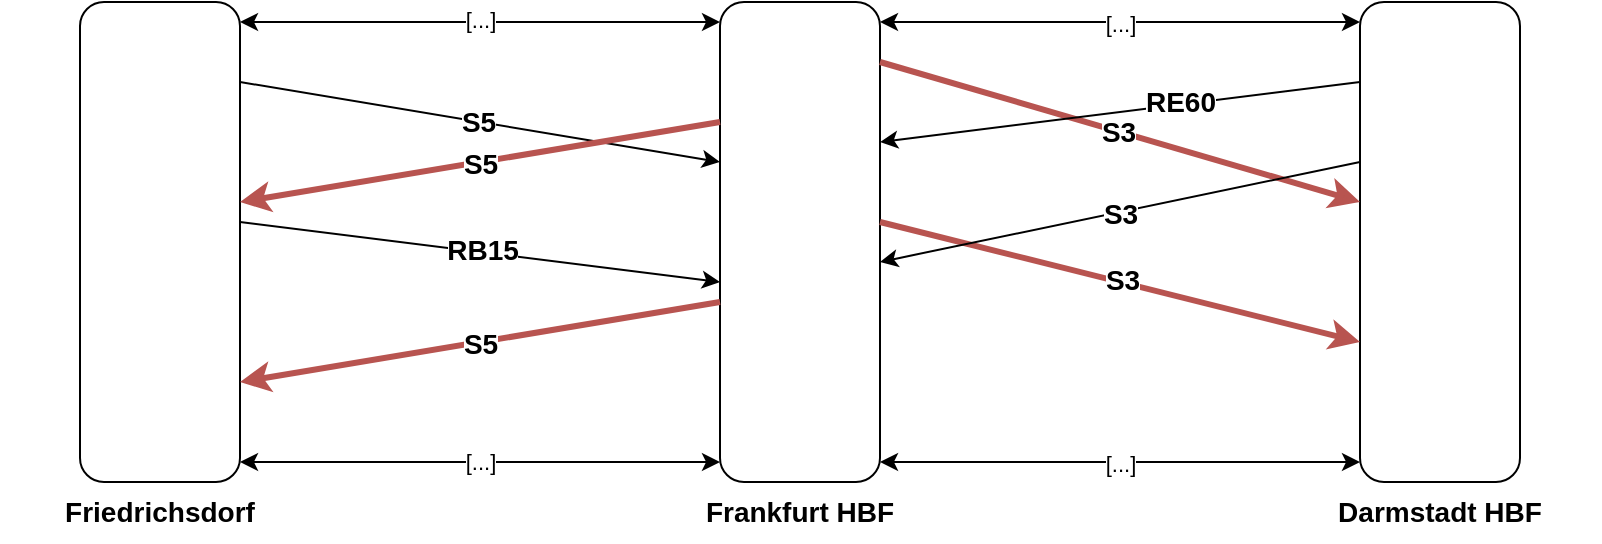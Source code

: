 <mxfile version="22.1.16" type="device">
  <diagram name="Page-1" id="7R23muGsExu0PN3QFVto">
    <mxGraphModel dx="989" dy="582" grid="1" gridSize="10" guides="1" tooltips="1" connect="1" arrows="1" fold="1" page="1" pageScale="1" pageWidth="827" pageHeight="1169" math="0" shadow="0">
      <root>
        <mxCell id="0" />
        <mxCell id="1" parent="0" />
        <mxCell id="oZ9E88WySeWtFIgprQ5E-4" value="Friedrichsdorf" style="text;html=1;strokeColor=none;fillColor=none;align=center;verticalAlign=middle;whiteSpace=wrap;rounded=0;fontSize=14;fontStyle=1" parent="1" vertex="1">
          <mxGeometry y="280" width="160" height="30" as="geometry" />
        </mxCell>
        <mxCell id="oZ9E88WySeWtFIgprQ5E-6" value="Frankfurt HBF" style="text;html=1;strokeColor=none;fillColor=none;align=center;verticalAlign=middle;whiteSpace=wrap;rounded=0;fontSize=14;fontStyle=1" parent="1" vertex="1">
          <mxGeometry x="320" y="280" width="160" height="30" as="geometry" />
        </mxCell>
        <mxCell id="oZ9E88WySeWtFIgprQ5E-7" value="Darmstadt HBF" style="text;html=1;strokeColor=none;fillColor=none;align=center;verticalAlign=middle;whiteSpace=wrap;rounded=0;fontSize=14;fontStyle=1" parent="1" vertex="1">
          <mxGeometry x="640" y="280" width="160" height="30" as="geometry" />
        </mxCell>
        <mxCell id="oZ9E88WySeWtFIgprQ5E-8" value="" style="endArrow=classic;startArrow=classic;html=1;rounded=0;exitX=1;exitY=0.5;exitDx=0;exitDy=0;entryX=0;entryY=0.5;entryDx=0;entryDy=0;" parent="1" edge="1">
          <mxGeometry width="50" height="50" relative="1" as="geometry">
            <mxPoint x="120" y="50" as="sourcePoint" />
            <mxPoint x="360" y="50" as="targetPoint" />
          </mxGeometry>
        </mxCell>
        <mxCell id="oZ9E88WySeWtFIgprQ5E-17" value="[...]" style="edgeLabel;html=1;align=center;verticalAlign=middle;resizable=0;points=[];" parent="oZ9E88WySeWtFIgprQ5E-8" vertex="1" connectable="0">
          <mxGeometry x="-0.006" y="1" relative="1" as="geometry">
            <mxPoint as="offset" />
          </mxGeometry>
        </mxCell>
        <mxCell id="oZ9E88WySeWtFIgprQ5E-9" value="" style="endArrow=classic;startArrow=classic;html=1;rounded=0;exitX=1;exitY=0.5;exitDx=0;exitDy=0;entryX=0;entryY=0.5;entryDx=0;entryDy=0;" parent="1" edge="1">
          <mxGeometry width="50" height="50" relative="1" as="geometry">
            <mxPoint x="440" y="50.0" as="sourcePoint" />
            <mxPoint x="680" y="50.0" as="targetPoint" />
          </mxGeometry>
        </mxCell>
        <mxCell id="oZ9E88WySeWtFIgprQ5E-18" value="[...]" style="edgeLabel;html=1;align=center;verticalAlign=middle;resizable=0;points=[];" parent="oZ9E88WySeWtFIgprQ5E-9" vertex="1" connectable="0">
          <mxGeometry x="-0.001" y="-1" relative="1" as="geometry">
            <mxPoint as="offset" />
          </mxGeometry>
        </mxCell>
        <mxCell id="oZ9E88WySeWtFIgprQ5E-11" value="" style="rounded=1;whiteSpace=wrap;html=1;movable=0;resizable=0;rotatable=0;deletable=0;editable=0;locked=1;connectable=0;" parent="1" vertex="1">
          <mxGeometry x="40" y="40" width="80" height="240" as="geometry" />
        </mxCell>
        <mxCell id="oZ9E88WySeWtFIgprQ5E-12" value="" style="rounded=1;whiteSpace=wrap;html=1;movable=0;resizable=0;rotatable=0;deletable=0;editable=0;locked=1;connectable=0;" parent="1" vertex="1">
          <mxGeometry x="360" y="40" width="80" height="240" as="geometry" />
        </mxCell>
        <mxCell id="oZ9E88WySeWtFIgprQ5E-13" value="" style="rounded=1;whiteSpace=wrap;html=1;movable=0;resizable=0;rotatable=0;deletable=0;editable=0;locked=1;connectable=0;" parent="1" vertex="1">
          <mxGeometry x="680" y="40" width="80" height="240" as="geometry" />
        </mxCell>
        <mxCell id="oZ9E88WySeWtFIgprQ5E-14" value="" style="endArrow=classic;startArrow=classic;html=1;rounded=0;exitX=1;exitY=0.5;exitDx=0;exitDy=0;entryX=0;entryY=0.5;entryDx=0;entryDy=0;" parent="1" edge="1">
          <mxGeometry width="50" height="50" relative="1" as="geometry">
            <mxPoint x="120" y="270" as="sourcePoint" />
            <mxPoint x="360" y="270" as="targetPoint" />
          </mxGeometry>
        </mxCell>
        <mxCell id="oZ9E88WySeWtFIgprQ5E-16" value="[...]" style="edgeLabel;html=1;align=center;verticalAlign=middle;resizable=0;points=[];" parent="oZ9E88WySeWtFIgprQ5E-14" vertex="1" connectable="0">
          <mxGeometry x="-0.001" relative="1" as="geometry">
            <mxPoint as="offset" />
          </mxGeometry>
        </mxCell>
        <mxCell id="oZ9E88WySeWtFIgprQ5E-15" value="" style="endArrow=classic;startArrow=classic;html=1;rounded=0;exitX=1;exitY=0.5;exitDx=0;exitDy=0;entryX=0;entryY=0.5;entryDx=0;entryDy=0;" parent="1" edge="1">
          <mxGeometry width="50" height="50" relative="1" as="geometry">
            <mxPoint x="440" y="270" as="sourcePoint" />
            <mxPoint x="680" y="270" as="targetPoint" />
          </mxGeometry>
        </mxCell>
        <mxCell id="oZ9E88WySeWtFIgprQ5E-19" value="[...]" style="edgeLabel;html=1;align=center;verticalAlign=middle;resizable=0;points=[];" parent="oZ9E88WySeWtFIgprQ5E-15" vertex="1" connectable="0">
          <mxGeometry x="-0.001" y="-1" relative="1" as="geometry">
            <mxPoint as="offset" />
          </mxGeometry>
        </mxCell>
        <mxCell id="oZ9E88WySeWtFIgprQ5E-21" value="" style="endArrow=classic;html=1;rounded=0;" parent="1" edge="1">
          <mxGeometry width="50" height="50" relative="1" as="geometry">
            <mxPoint x="120" y="80" as="sourcePoint" />
            <mxPoint x="360" y="120" as="targetPoint" />
          </mxGeometry>
        </mxCell>
        <mxCell id="oZ9E88WySeWtFIgprQ5E-22" value="S5" style="edgeLabel;html=1;align=center;verticalAlign=middle;resizable=0;points=[];fontSize=14;fontStyle=1" parent="oZ9E88WySeWtFIgprQ5E-21" vertex="1" connectable="0">
          <mxGeometry x="-0.011" relative="1" as="geometry">
            <mxPoint as="offset" />
          </mxGeometry>
        </mxCell>
        <mxCell id="oZ9E88WySeWtFIgprQ5E-23" value="" style="endArrow=classic;html=1;rounded=0;strokeWidth=3;fillColor=#f8cecc;strokeColor=#b85450;" parent="1" edge="1">
          <mxGeometry width="50" height="50" relative="1" as="geometry">
            <mxPoint x="440" y="70" as="sourcePoint" />
            <mxPoint x="680" y="140" as="targetPoint" />
          </mxGeometry>
        </mxCell>
        <mxCell id="oZ9E88WySeWtFIgprQ5E-24" value="S3" style="edgeLabel;html=1;align=center;verticalAlign=middle;resizable=0;points=[];fontSize=14;fontStyle=1" parent="oZ9E88WySeWtFIgprQ5E-23" vertex="1" connectable="0">
          <mxGeometry x="-0.011" relative="1" as="geometry">
            <mxPoint as="offset" />
          </mxGeometry>
        </mxCell>
        <mxCell id="oZ9E88WySeWtFIgprQ5E-25" value="" style="endArrow=classic;html=1;rounded=0;strokeWidth=1;" parent="1" edge="1">
          <mxGeometry width="50" height="50" relative="1" as="geometry">
            <mxPoint x="680" y="80" as="sourcePoint" />
            <mxPoint x="440" y="110" as="targetPoint" />
          </mxGeometry>
        </mxCell>
        <mxCell id="oZ9E88WySeWtFIgprQ5E-26" value="RE60" style="edgeLabel;html=1;align=center;verticalAlign=middle;resizable=0;points=[];fontSize=14;fontStyle=1" parent="oZ9E88WySeWtFIgprQ5E-25" vertex="1" connectable="0">
          <mxGeometry x="-0.011" relative="1" as="geometry">
            <mxPoint x="28" y="-5" as="offset" />
          </mxGeometry>
        </mxCell>
        <mxCell id="oZ9E88WySeWtFIgprQ5E-27" value="" style="endArrow=classic;html=1;rounded=0;strokeWidth=3;fillColor=#f8cecc;strokeColor=#b85450;" parent="1" edge="1">
          <mxGeometry width="50" height="50" relative="1" as="geometry">
            <mxPoint x="360" y="100" as="sourcePoint" />
            <mxPoint x="120" y="140" as="targetPoint" />
          </mxGeometry>
        </mxCell>
        <mxCell id="oZ9E88WySeWtFIgprQ5E-28" value="S5" style="edgeLabel;html=1;align=center;verticalAlign=middle;resizable=0;points=[];fontSize=14;fontStyle=1" parent="oZ9E88WySeWtFIgprQ5E-27" vertex="1" connectable="0">
          <mxGeometry x="0.006" y="1" relative="1" as="geometry">
            <mxPoint as="offset" />
          </mxGeometry>
        </mxCell>
        <mxCell id="oZ9E88WySeWtFIgprQ5E-29" value="" style="endArrow=classic;html=1;rounded=0;" parent="1" edge="1">
          <mxGeometry width="50" height="50" relative="1" as="geometry">
            <mxPoint x="120" y="150" as="sourcePoint" />
            <mxPoint x="360" y="180" as="targetPoint" />
          </mxGeometry>
        </mxCell>
        <mxCell id="oZ9E88WySeWtFIgprQ5E-30" value="RB15" style="edgeLabel;html=1;align=center;verticalAlign=middle;resizable=0;points=[];fontSize=14;fontStyle=1" parent="oZ9E88WySeWtFIgprQ5E-29" vertex="1" connectable="0">
          <mxGeometry x="0.006" y="1" relative="1" as="geometry">
            <mxPoint as="offset" />
          </mxGeometry>
        </mxCell>
        <mxCell id="oZ9E88WySeWtFIgprQ5E-31" value="" style="endArrow=classic;html=1;rounded=0;strokeWidth=3;fillColor=#f8cecc;strokeColor=#b85450;" parent="1" edge="1">
          <mxGeometry width="50" height="50" relative="1" as="geometry">
            <mxPoint x="440" y="150" as="sourcePoint" />
            <mxPoint x="680" y="210" as="targetPoint" />
          </mxGeometry>
        </mxCell>
        <mxCell id="oZ9E88WySeWtFIgprQ5E-32" value="S3" style="edgeLabel;html=1;align=center;verticalAlign=middle;resizable=0;points=[];fontSize=14;fontStyle=1" parent="oZ9E88WySeWtFIgprQ5E-31" vertex="1" connectable="0">
          <mxGeometry x="0.006" y="1" relative="1" as="geometry">
            <mxPoint as="offset" />
          </mxGeometry>
        </mxCell>
        <mxCell id="oZ9E88WySeWtFIgprQ5E-35" value="" style="endArrow=classic;html=1;rounded=0;strokeWidth=1;" parent="1" edge="1">
          <mxGeometry width="50" height="50" relative="1" as="geometry">
            <mxPoint x="680" y="120" as="sourcePoint" />
            <mxPoint x="440" y="170" as="targetPoint" />
          </mxGeometry>
        </mxCell>
        <mxCell id="oZ9E88WySeWtFIgprQ5E-36" value="S3" style="edgeLabel;html=1;align=center;verticalAlign=middle;resizable=0;points=[];fontSize=14;fontStyle=1" parent="oZ9E88WySeWtFIgprQ5E-35" vertex="1" connectable="0">
          <mxGeometry x="0.006" y="1" relative="1" as="geometry">
            <mxPoint as="offset" />
          </mxGeometry>
        </mxCell>
        <mxCell id="oZ9E88WySeWtFIgprQ5E-38" value="" style="endArrow=classic;html=1;rounded=0;strokeWidth=3;fillColor=#f8cecc;strokeColor=#b85450;" parent="1" edge="1">
          <mxGeometry width="50" height="50" relative="1" as="geometry">
            <mxPoint x="360" y="190" as="sourcePoint" />
            <mxPoint x="120" y="230" as="targetPoint" />
          </mxGeometry>
        </mxCell>
        <mxCell id="oZ9E88WySeWtFIgprQ5E-39" value="S5" style="edgeLabel;html=1;align=center;verticalAlign=middle;resizable=0;points=[];fontSize=14;fontStyle=1" parent="oZ9E88WySeWtFIgprQ5E-38" vertex="1" connectable="0">
          <mxGeometry x="0.006" y="1" relative="1" as="geometry">
            <mxPoint as="offset" />
          </mxGeometry>
        </mxCell>
      </root>
    </mxGraphModel>
  </diagram>
</mxfile>
